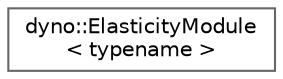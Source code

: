 digraph "Graphical Class Hierarchy"
{
 // LATEX_PDF_SIZE
  bgcolor="transparent";
  edge [fontname=Helvetica,fontsize=10,labelfontname=Helvetica,labelfontsize=10];
  node [fontname=Helvetica,fontsize=10,shape=box,height=0.2,width=0.4];
  rankdir="LR";
  Node0 [id="Node000000",label="dyno::ElasticityModule\l\< typename \>",height=0.2,width=0.4,color="grey40", fillcolor="white", style="filled",URL="$classdyno_1_1_elasticity_module.html",tooltip=" "];
}

